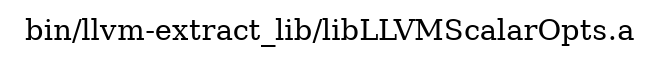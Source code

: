 digraph "bin/llvm-extract_lib/libLLVMScalarOpts.a" {
	label="bin/llvm-extract_lib/libLLVMScalarOpts.a";
	rankdir="LR"

}
